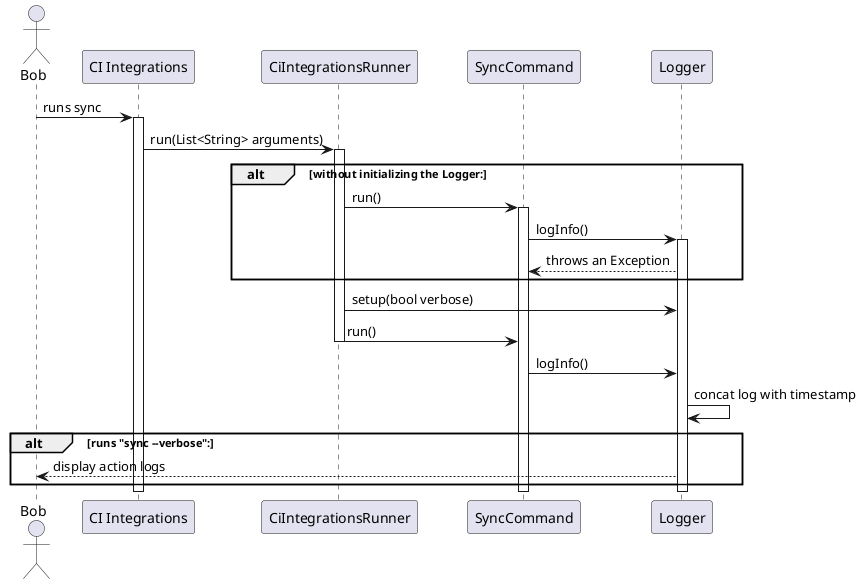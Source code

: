 @startuml ci_integrations_verbose_mode_diagram

skinparam ParticipantPadding 20
skinparam BoxPadding 10

actor Bob

participant "CI Integrations"
participant CiIntegrationsRunner
participant SyncCommand
participant Logger

Bob -> "CI Integrations" : runs sync
activate "CI Integrations"

"CI Integrations" -> CiIntegrationsRunner: run(List<String> arguments)
activate CiIntegrationsRunner

alt without initializing the Logger:
    CiIntegrationsRunner -> SyncCommand: run()
    activate SyncCommand

    SyncCommand -> Logger: logInfo()
    activate Logger

    Logger --> SyncCommand: throws an Exception
end

CiIntegrationsRunner -> Logger: setup(bool verbose)

CiIntegrationsRunner -> SyncCommand: run()
deactivate CiIntegrationsRunner

SyncCommand -> Logger: logInfo()

Logger -> Logger: concat log with timestamp

alt runs "sync --verbose":
    Logger --> Bob: display action logs
end

deactivate "CI Integrations"
deactivate SyncCommand
deactivate Logger

@enduml
